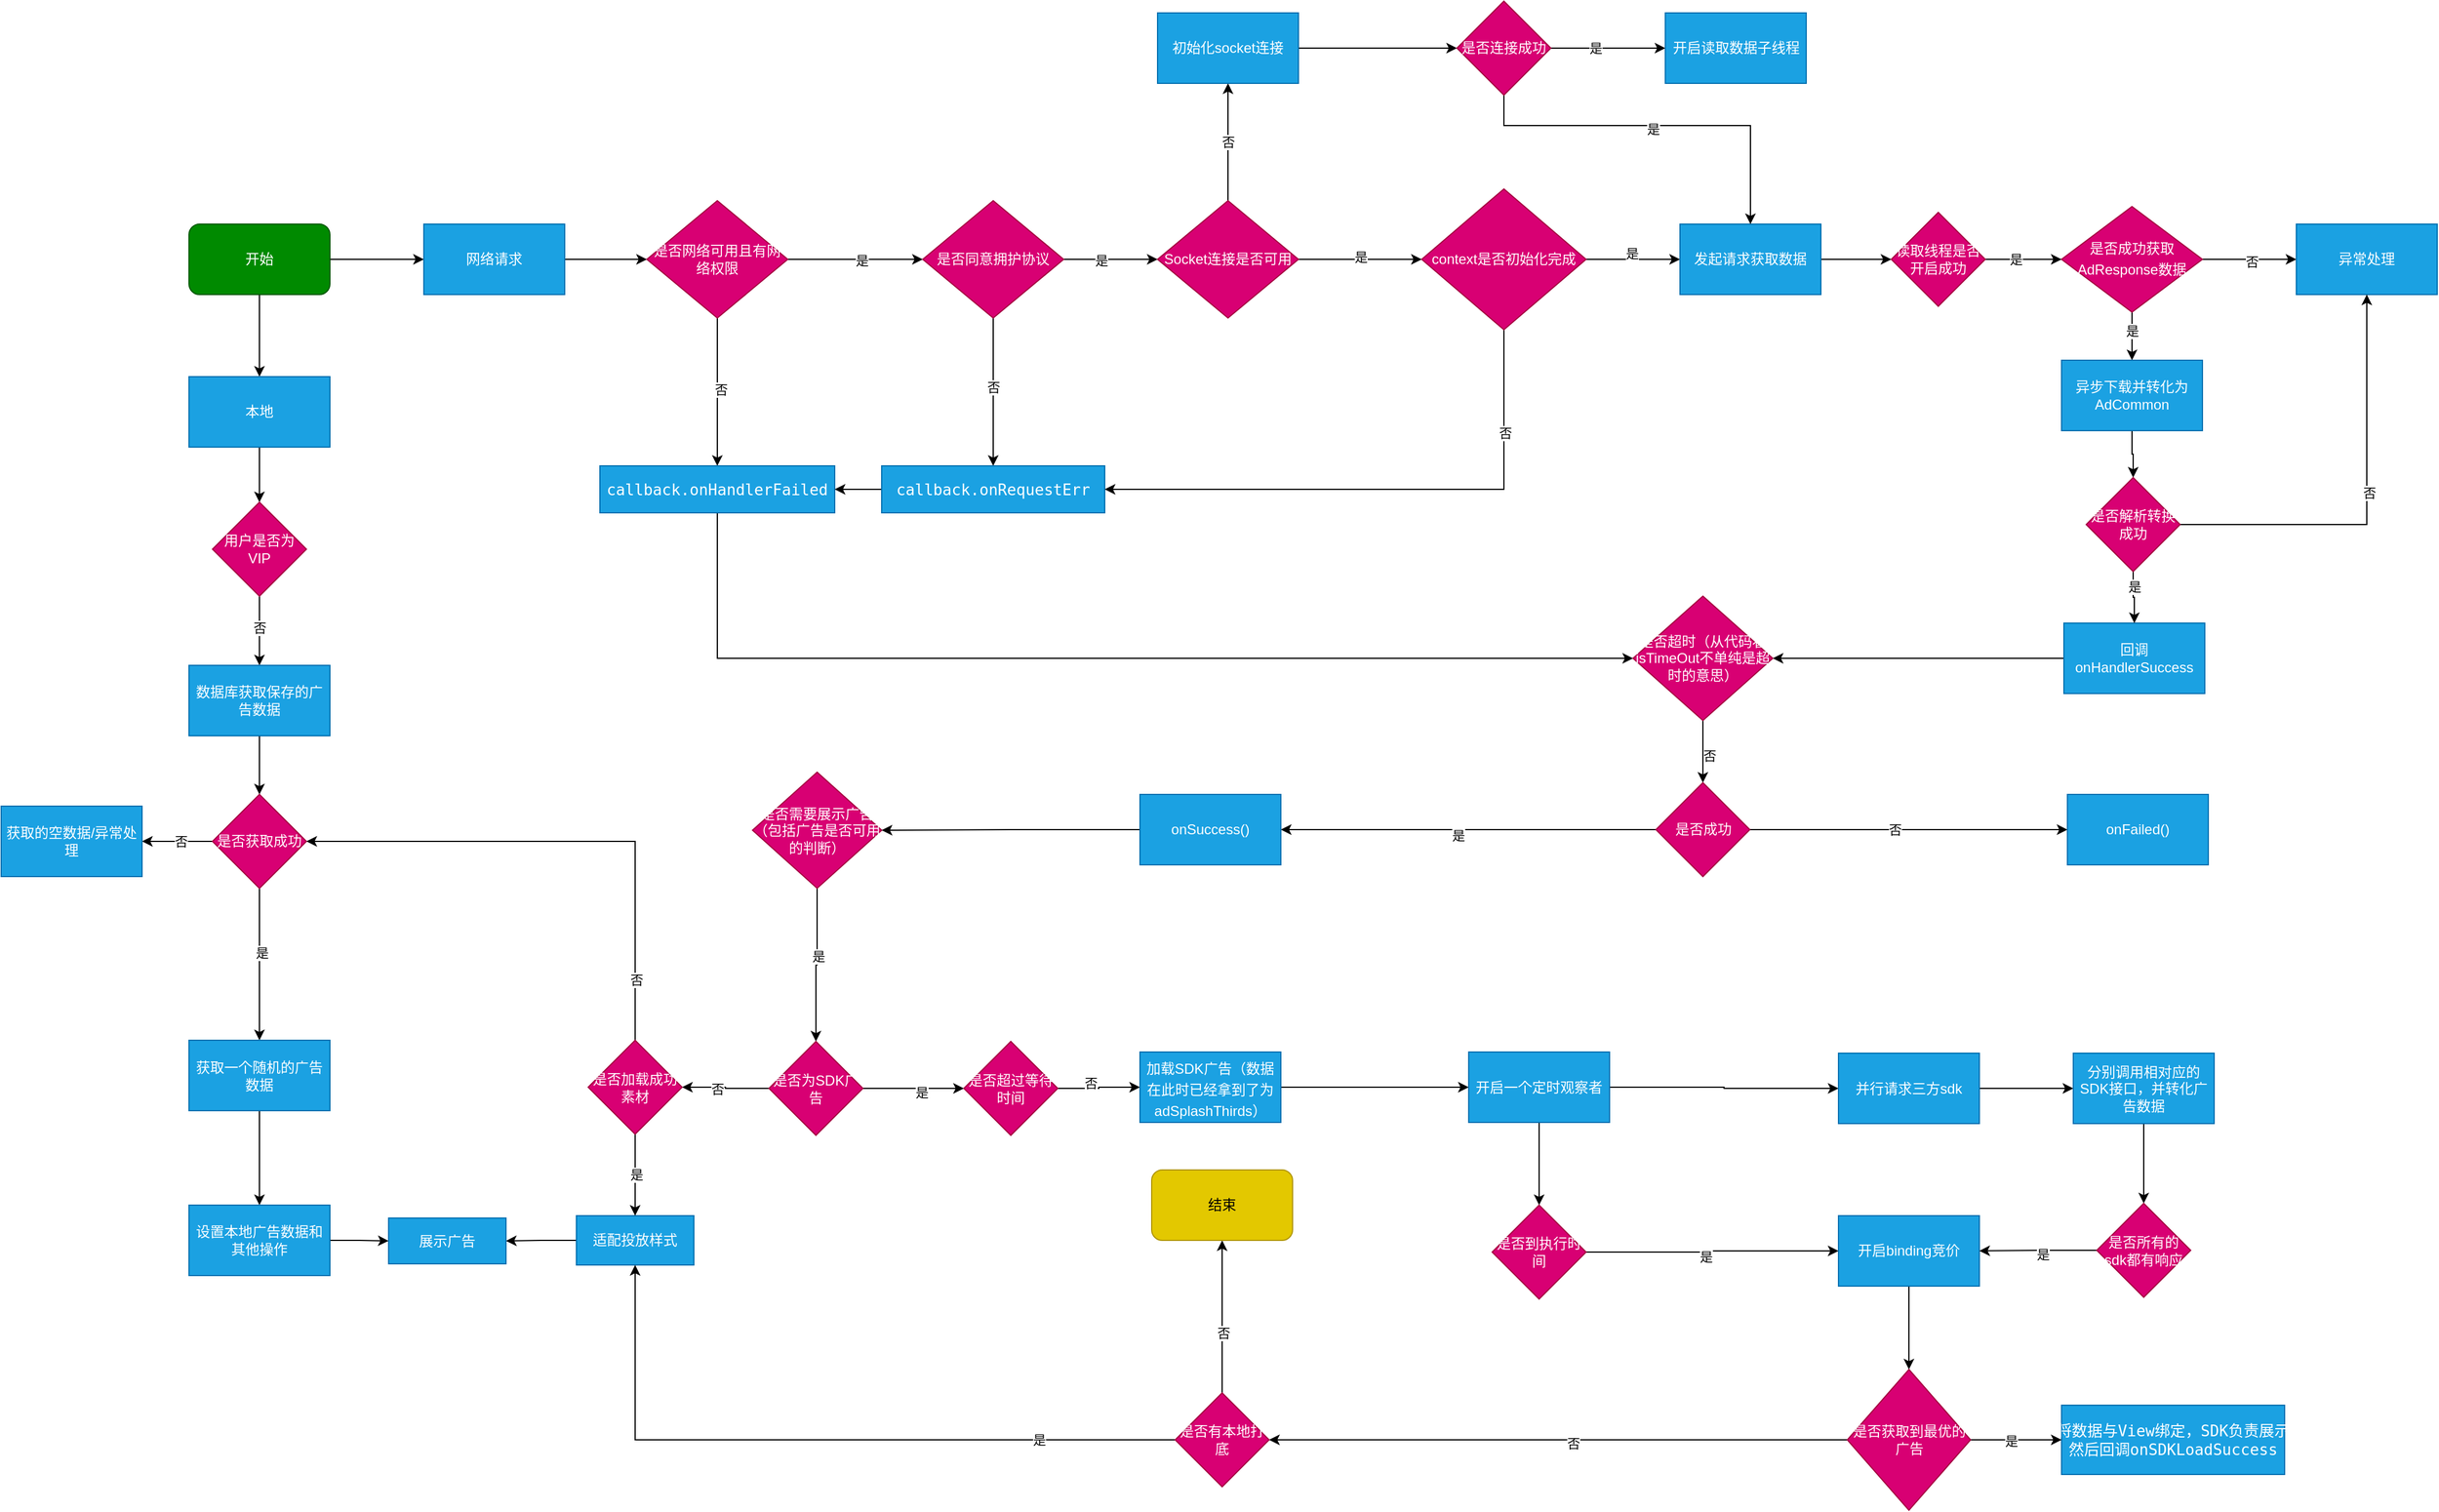 <mxfile version="23.0.2" type="github">
  <diagram name="第 1 页" id="0hTdFCMxyGEZa7dFmw26">
    <mxGraphModel dx="2295" dy="-404" grid="1" gridSize="10" guides="1" tooltips="1" connect="1" arrows="1" fold="1" page="1" pageScale="1" pageWidth="827" pageHeight="1169" math="0" shadow="0">
      <root>
        <mxCell id="0" />
        <mxCell id="1" parent="0" />
        <mxCell id="wr8lSaVaFijDxgZWLwjQ-1" style="edgeStyle=orthogonalEdgeStyle;rounded=0;orthogonalLoop=1;jettySize=auto;html=1;exitX=1;exitY=0.5;exitDx=0;exitDy=0;entryX=0;entryY=0.5;entryDx=0;entryDy=0;" parent="1" source="wr8lSaVaFijDxgZWLwjQ-3" target="wr8lSaVaFijDxgZWLwjQ-5" edge="1">
          <mxGeometry relative="1" as="geometry">
            <mxPoint x="120" y="2214" as="targetPoint" />
          </mxGeometry>
        </mxCell>
        <mxCell id="wr8lSaVaFijDxgZWLwjQ-2" value="" style="edgeStyle=orthogonalEdgeStyle;rounded=0;orthogonalLoop=1;jettySize=auto;html=1;" parent="1" source="wr8lSaVaFijDxgZWLwjQ-3" target="wr8lSaVaFijDxgZWLwjQ-7" edge="1">
          <mxGeometry relative="1" as="geometry" />
        </mxCell>
        <mxCell id="wr8lSaVaFijDxgZWLwjQ-3" value="开始" style="rounded=1;whiteSpace=wrap;html=1;strokeColor=#005700;fillColor=#008a00;fontColor=#ffffff;" parent="1" vertex="1">
          <mxGeometry x="-80" y="2184" width="120" height="60" as="geometry" />
        </mxCell>
        <mxCell id="wr8lSaVaFijDxgZWLwjQ-4" value="" style="edgeStyle=orthogonalEdgeStyle;rounded=0;orthogonalLoop=1;jettySize=auto;html=1;" parent="1" source="wr8lSaVaFijDxgZWLwjQ-5" target="wr8lSaVaFijDxgZWLwjQ-12" edge="1">
          <mxGeometry relative="1" as="geometry" />
        </mxCell>
        <mxCell id="wr8lSaVaFijDxgZWLwjQ-5" value="网络请求" style="rounded=0;whiteSpace=wrap;html=1;strokeColor=#006EAF;fillColor=#1ba1e2;fontColor=#ffffff;" parent="1" vertex="1">
          <mxGeometry x="120" y="2184" width="120" height="60" as="geometry" />
        </mxCell>
        <mxCell id="wr8lSaVaFijDxgZWLwjQ-6" value="" style="edgeStyle=orthogonalEdgeStyle;rounded=0;orthogonalLoop=1;jettySize=auto;html=1;endArrow=classic;endFill=1;" parent="1" source="wr8lSaVaFijDxgZWLwjQ-7" target="wr8lSaVaFijDxgZWLwjQ-60" edge="1">
          <mxGeometry relative="1" as="geometry" />
        </mxCell>
        <mxCell id="wr8lSaVaFijDxgZWLwjQ-7" value="本地" style="rounded=0;whiteSpace=wrap;html=1;strokeColor=#006EAF;fillColor=#1ba1e2;fontColor=#ffffff;" parent="1" vertex="1">
          <mxGeometry x="-80" y="2314" width="120" height="60" as="geometry" />
        </mxCell>
        <mxCell id="wr8lSaVaFijDxgZWLwjQ-8" value="" style="edgeStyle=orthogonalEdgeStyle;rounded=0;orthogonalLoop=1;jettySize=auto;html=1;" parent="1" source="wr8lSaVaFijDxgZWLwjQ-12" target="wr8lSaVaFijDxgZWLwjQ-14" edge="1">
          <mxGeometry relative="1" as="geometry" />
        </mxCell>
        <mxCell id="wr8lSaVaFijDxgZWLwjQ-9" value="否" style="edgeLabel;html=1;align=center;verticalAlign=middle;resizable=0;points=[];" parent="wr8lSaVaFijDxgZWLwjQ-8" vertex="1" connectable="0">
          <mxGeometry x="-0.04" y="3" relative="1" as="geometry">
            <mxPoint as="offset" />
          </mxGeometry>
        </mxCell>
        <mxCell id="wr8lSaVaFijDxgZWLwjQ-10" value="" style="edgeStyle=orthogonalEdgeStyle;rounded=0;orthogonalLoop=1;jettySize=auto;html=1;" parent="1" source="wr8lSaVaFijDxgZWLwjQ-12" target="wr8lSaVaFijDxgZWLwjQ-19" edge="1">
          <mxGeometry relative="1" as="geometry" />
        </mxCell>
        <mxCell id="wr8lSaVaFijDxgZWLwjQ-11" value="是" style="edgeLabel;html=1;align=center;verticalAlign=middle;resizable=0;points=[];" parent="wr8lSaVaFijDxgZWLwjQ-10" vertex="1" connectable="0">
          <mxGeometry x="0.095" y="-1" relative="1" as="geometry">
            <mxPoint as="offset" />
          </mxGeometry>
        </mxCell>
        <mxCell id="wr8lSaVaFijDxgZWLwjQ-12" value="是否网络可用且有网络权限" style="rhombus;whiteSpace=wrap;html=1;rounded=0;fillColor=#d80073;fontColor=#ffffff;strokeColor=#A50040;" parent="1" vertex="1">
          <mxGeometry x="310" y="2164" width="120" height="100" as="geometry" />
        </mxCell>
        <mxCell id="wr8lSaVaFijDxgZWLwjQ-13" style="edgeStyle=orthogonalEdgeStyle;rounded=0;orthogonalLoop=1;jettySize=auto;html=1;exitX=0.5;exitY=1;exitDx=0;exitDy=0;entryX=0;entryY=0.5;entryDx=0;entryDy=0;endArrow=classic;endFill=1;" parent="1" source="wr8lSaVaFijDxgZWLwjQ-14" target="wr8lSaVaFijDxgZWLwjQ-46" edge="1">
          <mxGeometry relative="1" as="geometry" />
        </mxCell>
        <mxCell id="wr8lSaVaFijDxgZWLwjQ-14" value="&lt;pre style=&quot;font-family: &amp;quot;jetbrains mono&amp;quot; , monospace ; font-size: 9.8pt&quot;&gt;&lt;pre style=&quot;font-family: &amp;quot;jetbrains mono&amp;quot; , monospace ; font-size: 9.8pt&quot;&gt;callback.onHandlerFailed&lt;/pre&gt;&lt;/pre&gt;" style="whiteSpace=wrap;html=1;rounded=0;fillColor=#1ba1e2;fontColor=#ffffff;strokeColor=#006EAF;" parent="1" vertex="1">
          <mxGeometry x="270" y="2390" width="200" height="40" as="geometry" />
        </mxCell>
        <mxCell id="wr8lSaVaFijDxgZWLwjQ-15" value="" style="edgeStyle=orthogonalEdgeStyle;rounded=0;orthogonalLoop=1;jettySize=auto;html=1;" parent="1" source="wr8lSaVaFijDxgZWLwjQ-19" target="wr8lSaVaFijDxgZWLwjQ-21" edge="1">
          <mxGeometry relative="1" as="geometry" />
        </mxCell>
        <mxCell id="wr8lSaVaFijDxgZWLwjQ-16" value="否" style="edgeLabel;html=1;align=center;verticalAlign=middle;resizable=0;points=[];" parent="wr8lSaVaFijDxgZWLwjQ-15" vertex="1" connectable="0">
          <mxGeometry x="-0.067" relative="1" as="geometry">
            <mxPoint as="offset" />
          </mxGeometry>
        </mxCell>
        <mxCell id="wr8lSaVaFijDxgZWLwjQ-17" value="" style="edgeStyle=orthogonalEdgeStyle;rounded=0;orthogonalLoop=1;jettySize=auto;html=1;" parent="1" source="wr8lSaVaFijDxgZWLwjQ-19" target="wr8lSaVaFijDxgZWLwjQ-25" edge="1">
          <mxGeometry relative="1" as="geometry" />
        </mxCell>
        <mxCell id="wr8lSaVaFijDxgZWLwjQ-18" value="是" style="edgeLabel;html=1;align=center;verticalAlign=middle;resizable=0;points=[];" parent="wr8lSaVaFijDxgZWLwjQ-17" vertex="1" connectable="0">
          <mxGeometry x="-0.21" y="-1" relative="1" as="geometry">
            <mxPoint as="offset" />
          </mxGeometry>
        </mxCell>
        <mxCell id="wr8lSaVaFijDxgZWLwjQ-19" value="是否同意拥护协议" style="rhombus;whiteSpace=wrap;html=1;rounded=0;fillColor=#d80073;fontColor=#ffffff;strokeColor=#A50040;" parent="1" vertex="1">
          <mxGeometry x="545" y="2164" width="120" height="100" as="geometry" />
        </mxCell>
        <mxCell id="wr8lSaVaFijDxgZWLwjQ-20" value="" style="edgeStyle=orthogonalEdgeStyle;rounded=0;orthogonalLoop=1;jettySize=auto;html=1;endArrow=classic;endFill=1;" parent="1" source="wr8lSaVaFijDxgZWLwjQ-21" target="wr8lSaVaFijDxgZWLwjQ-14" edge="1">
          <mxGeometry relative="1" as="geometry" />
        </mxCell>
        <mxCell id="wr8lSaVaFijDxgZWLwjQ-21" value="&lt;pre style=&quot;font-family: &amp;quot;jetbrains mono&amp;quot; , monospace ; font-size: 9.8pt&quot;&gt;callback.onRequestErr&lt;/pre&gt;" style="whiteSpace=wrap;html=1;rounded=0;fillColor=#1ba1e2;fontColor=#ffffff;strokeColor=#006EAF;" parent="1" vertex="1">
          <mxGeometry x="510" y="2390" width="190" height="40" as="geometry" />
        </mxCell>
        <mxCell id="wr8lSaVaFijDxgZWLwjQ-22" value="" style="edgeStyle=orthogonalEdgeStyle;rounded=0;orthogonalLoop=1;jettySize=auto;html=1;entryX=0;entryY=0.5;entryDx=0;entryDy=0;" parent="1" source="wr8lSaVaFijDxgZWLwjQ-25" target="wr8lSaVaFijDxgZWLwjQ-32" edge="1">
          <mxGeometry relative="1" as="geometry">
            <mxPoint x="960" y="2214" as="targetPoint" />
          </mxGeometry>
        </mxCell>
        <mxCell id="wr8lSaVaFijDxgZWLwjQ-23" value="是" style="edgeLabel;html=1;align=center;verticalAlign=middle;resizable=0;points=[];" parent="wr8lSaVaFijDxgZWLwjQ-22" vertex="1" connectable="0">
          <mxGeometry y="2" relative="1" as="geometry">
            <mxPoint as="offset" />
          </mxGeometry>
        </mxCell>
        <mxCell id="wr8lSaVaFijDxgZWLwjQ-24" value="否" style="edgeStyle=orthogonalEdgeStyle;rounded=0;orthogonalLoop=1;jettySize=auto;html=1;" parent="1" source="wr8lSaVaFijDxgZWLwjQ-25" target="wr8lSaVaFijDxgZWLwjQ-27" edge="1">
          <mxGeometry relative="1" as="geometry" />
        </mxCell>
        <mxCell id="wr8lSaVaFijDxgZWLwjQ-25" value="Socket连接是否可用" style="rhombus;whiteSpace=wrap;html=1;rounded=0;fillColor=#d80073;fontColor=#ffffff;strokeColor=#A50040;" parent="1" vertex="1">
          <mxGeometry x="745" y="2164" width="120" height="100" as="geometry" />
        </mxCell>
        <mxCell id="wr8lSaVaFijDxgZWLwjQ-26" value="" style="edgeStyle=orthogonalEdgeStyle;rounded=0;orthogonalLoop=1;jettySize=auto;html=1;endArrow=classic;endFill=1;" parent="1" source="wr8lSaVaFijDxgZWLwjQ-27" target="wr8lSaVaFijDxgZWLwjQ-53" edge="1">
          <mxGeometry relative="1" as="geometry" />
        </mxCell>
        <mxCell id="wr8lSaVaFijDxgZWLwjQ-27" value="初始化socket连接" style="whiteSpace=wrap;html=1;rounded=0;fillColor=#1ba1e2;fontColor=#ffffff;strokeColor=#006EAF;" parent="1" vertex="1">
          <mxGeometry x="745" y="2004" width="120" height="60" as="geometry" />
        </mxCell>
        <mxCell id="wr8lSaVaFijDxgZWLwjQ-28" value="" style="edgeStyle=orthogonalEdgeStyle;rounded=0;orthogonalLoop=1;jettySize=auto;html=1;endArrow=classic;endFill=1;" parent="1" source="wr8lSaVaFijDxgZWLwjQ-32" edge="1">
          <mxGeometry relative="1" as="geometry">
            <mxPoint x="1190" y="2214" as="targetPoint" />
          </mxGeometry>
        </mxCell>
        <mxCell id="wr8lSaVaFijDxgZWLwjQ-29" value="是" style="edgeLabel;html=1;align=center;verticalAlign=middle;resizable=0;points=[];" parent="wr8lSaVaFijDxgZWLwjQ-28" vertex="1" connectable="0">
          <mxGeometry x="-0.041" y="5" relative="1" as="geometry">
            <mxPoint as="offset" />
          </mxGeometry>
        </mxCell>
        <mxCell id="wr8lSaVaFijDxgZWLwjQ-30" style="edgeStyle=orthogonalEdgeStyle;rounded=0;orthogonalLoop=1;jettySize=auto;html=1;exitX=0.5;exitY=1;exitDx=0;exitDy=0;entryX=1;entryY=0.5;entryDx=0;entryDy=0;endArrow=classic;endFill=1;" parent="1" source="wr8lSaVaFijDxgZWLwjQ-32" target="wr8lSaVaFijDxgZWLwjQ-21" edge="1">
          <mxGeometry relative="1" as="geometry" />
        </mxCell>
        <mxCell id="wr8lSaVaFijDxgZWLwjQ-31" value="否" style="edgeLabel;html=1;align=center;verticalAlign=middle;resizable=0;points=[];" parent="wr8lSaVaFijDxgZWLwjQ-30" vertex="1" connectable="0">
          <mxGeometry x="-0.63" y="1" relative="1" as="geometry">
            <mxPoint as="offset" />
          </mxGeometry>
        </mxCell>
        <mxCell id="wr8lSaVaFijDxgZWLwjQ-32" value="context是否初始化完成" style="rhombus;whiteSpace=wrap;html=1;strokeColor=#A50040;fillColor=#d80073;fontColor=#ffffff;" parent="1" vertex="1">
          <mxGeometry x="970" y="2154" width="140" height="120" as="geometry" />
        </mxCell>
        <mxCell id="wr8lSaVaFijDxgZWLwjQ-33" value="" style="edgeStyle=orthogonalEdgeStyle;rounded=0;orthogonalLoop=1;jettySize=auto;html=1;endArrow=classic;endFill=1;" parent="1" source="wr8lSaVaFijDxgZWLwjQ-34" target="wr8lSaVaFijDxgZWLwjQ-57" edge="1">
          <mxGeometry relative="1" as="geometry" />
        </mxCell>
        <mxCell id="wr8lSaVaFijDxgZWLwjQ-34" value="发起请求获取数据" style="rounded=0;whiteSpace=wrap;html=1;strokeColor=#006EAF;fillColor=#1ba1e2;fontColor=#ffffff;" parent="1" vertex="1">
          <mxGeometry x="1190" y="2184" width="120" height="60" as="geometry" />
        </mxCell>
        <mxCell id="wr8lSaVaFijDxgZWLwjQ-35" value="" style="edgeStyle=orthogonalEdgeStyle;rounded=0;orthogonalLoop=1;jettySize=auto;html=1;endArrow=classic;endFill=1;" parent="1" source="wr8lSaVaFijDxgZWLwjQ-39" target="wr8lSaVaFijDxgZWLwjQ-41" edge="1">
          <mxGeometry relative="1" as="geometry" />
        </mxCell>
        <mxCell id="wr8lSaVaFijDxgZWLwjQ-36" value="是" style="edgeLabel;html=1;align=center;verticalAlign=middle;resizable=0;points=[];" parent="wr8lSaVaFijDxgZWLwjQ-35" vertex="1" connectable="0">
          <mxGeometry x="-0.255" relative="1" as="geometry">
            <mxPoint as="offset" />
          </mxGeometry>
        </mxCell>
        <mxCell id="wr8lSaVaFijDxgZWLwjQ-37" value="" style="edgeStyle=orthogonalEdgeStyle;rounded=0;orthogonalLoop=1;jettySize=auto;html=1;endArrow=classic;endFill=1;" parent="1" source="wr8lSaVaFijDxgZWLwjQ-39" target="wr8lSaVaFijDxgZWLwjQ-48" edge="1">
          <mxGeometry relative="1" as="geometry" />
        </mxCell>
        <mxCell id="wr8lSaVaFijDxgZWLwjQ-38" value="否" style="edgeLabel;html=1;align=center;verticalAlign=middle;resizable=0;points=[];" parent="wr8lSaVaFijDxgZWLwjQ-37" vertex="1" connectable="0">
          <mxGeometry x="0.075" y="-2" relative="1" as="geometry">
            <mxPoint x="-1" as="offset" />
          </mxGeometry>
        </mxCell>
        <mxCell id="wr8lSaVaFijDxgZWLwjQ-39" value="是否成功获取AdResponse&lt;span style=&quot;font-variant-numeric: normal; font-variant-east-asian: normal; font-variant-alternates: normal; font-kerning: auto; font-optical-sizing: auto; font-feature-settings: normal; font-variation-settings: normal; font-variant-position: normal; font-stretch: normal; line-height: normal; font-family: &amp;quot;PingFang SC&amp;quot;;&quot; class=&quot;s1&quot;&gt;数据&lt;/span&gt;" style="rhombus;whiteSpace=wrap;html=1;strokeColor=#A50040;fillColor=#d80073;fontColor=#ffffff;" parent="1" vertex="1">
          <mxGeometry x="1515" y="2169" width="120" height="90" as="geometry" />
        </mxCell>
        <mxCell id="wr8lSaVaFijDxgZWLwjQ-40" value="" style="edgeStyle=orthogonalEdgeStyle;rounded=0;orthogonalLoop=1;jettySize=auto;html=1;endArrow=classic;endFill=1;" parent="1" source="wr8lSaVaFijDxgZWLwjQ-41" target="wr8lSaVaFijDxgZWLwjQ-75" edge="1">
          <mxGeometry relative="1" as="geometry" />
        </mxCell>
        <mxCell id="wr8lSaVaFijDxgZWLwjQ-41" value="异步下载并转化为&lt;br&gt;AdCommon" style="whiteSpace=wrap;html=1;fillColor=#1ba1e2;fontColor=#ffffff;strokeColor=#006EAF;" parent="1" vertex="1">
          <mxGeometry x="1515" y="2300" width="120" height="60" as="geometry" />
        </mxCell>
        <mxCell id="wr8lSaVaFijDxgZWLwjQ-42" value="" style="edgeStyle=orthogonalEdgeStyle;rounded=0;orthogonalLoop=1;jettySize=auto;html=1;endArrow=classic;endFill=1;" parent="1" source="wr8lSaVaFijDxgZWLwjQ-43" target="wr8lSaVaFijDxgZWLwjQ-46" edge="1">
          <mxGeometry relative="1" as="geometry" />
        </mxCell>
        <mxCell id="wr8lSaVaFijDxgZWLwjQ-43" value="回调onHandlerSuccess" style="whiteSpace=wrap;html=1;fillColor=#1ba1e2;fontColor=#ffffff;strokeColor=#006EAF;" parent="1" vertex="1">
          <mxGeometry x="1517" y="2524" width="120" height="60" as="geometry" />
        </mxCell>
        <mxCell id="wr8lSaVaFijDxgZWLwjQ-44" style="edgeStyle=orthogonalEdgeStyle;rounded=0;orthogonalLoop=1;jettySize=auto;html=1;" parent="1" source="wr8lSaVaFijDxgZWLwjQ-46" target="wr8lSaVaFijDxgZWLwjQ-80" edge="1">
          <mxGeometry relative="1" as="geometry" />
        </mxCell>
        <mxCell id="wr8lSaVaFijDxgZWLwjQ-45" value="否" style="edgeLabel;html=1;align=center;verticalAlign=middle;resizable=0;points=[];" parent="wr8lSaVaFijDxgZWLwjQ-44" vertex="1" connectable="0">
          <mxGeometry x="0.155" y="5" relative="1" as="geometry">
            <mxPoint y="-1" as="offset" />
          </mxGeometry>
        </mxCell>
        <mxCell id="wr8lSaVaFijDxgZWLwjQ-46" value="是否超时（从代码看isTimeOut不单纯是超时的意思）" style="rhombus;whiteSpace=wrap;html=1;fillColor=#d80073;fontColor=#ffffff;strokeColor=#A50040;" parent="1" vertex="1">
          <mxGeometry x="1150" y="2501" width="119" height="106" as="geometry" />
        </mxCell>
        <mxCell id="wr8lSaVaFijDxgZWLwjQ-47" style="edgeStyle=orthogonalEdgeStyle;rounded=0;orthogonalLoop=1;jettySize=auto;html=1;exitX=0.5;exitY=1;exitDx=0;exitDy=0;endArrow=classic;endFill=1;" parent="1" source="wr8lSaVaFijDxgZWLwjQ-14" target="wr8lSaVaFijDxgZWLwjQ-14" edge="1">
          <mxGeometry relative="1" as="geometry" />
        </mxCell>
        <mxCell id="wr8lSaVaFijDxgZWLwjQ-48" value="异常处理" style="whiteSpace=wrap;html=1;fillColor=#1ba1e2;fontColor=#ffffff;strokeColor=#006EAF;" parent="1" vertex="1">
          <mxGeometry x="1715" y="2184" width="120" height="60" as="geometry" />
        </mxCell>
        <mxCell id="wr8lSaVaFijDxgZWLwjQ-49" value="" style="edgeStyle=orthogonalEdgeStyle;rounded=0;orthogonalLoop=1;jettySize=auto;html=1;endArrow=classic;endFill=1;exitX=1;exitY=0.5;exitDx=0;exitDy=0;" parent="1" source="wr8lSaVaFijDxgZWLwjQ-53" target="wr8lSaVaFijDxgZWLwjQ-54" edge="1">
          <mxGeometry relative="1" as="geometry" />
        </mxCell>
        <mxCell id="wr8lSaVaFijDxgZWLwjQ-50" value="是" style="edgeLabel;html=1;align=center;verticalAlign=middle;resizable=0;points=[];" parent="wr8lSaVaFijDxgZWLwjQ-49" vertex="1" connectable="0">
          <mxGeometry x="-0.233" relative="1" as="geometry">
            <mxPoint as="offset" />
          </mxGeometry>
        </mxCell>
        <mxCell id="wr8lSaVaFijDxgZWLwjQ-51" style="edgeStyle=orthogonalEdgeStyle;rounded=0;orthogonalLoop=1;jettySize=auto;html=1;endArrow=classic;endFill=1;" parent="1" source="wr8lSaVaFijDxgZWLwjQ-53" target="wr8lSaVaFijDxgZWLwjQ-34" edge="1">
          <mxGeometry relative="1" as="geometry">
            <Array as="points">
              <mxPoint x="1040" y="2100" />
              <mxPoint x="1250" y="2100" />
            </Array>
          </mxGeometry>
        </mxCell>
        <mxCell id="wr8lSaVaFijDxgZWLwjQ-52" value="是" style="edgeLabel;html=1;align=center;verticalAlign=middle;resizable=0;points=[];" parent="wr8lSaVaFijDxgZWLwjQ-51" vertex="1" connectable="0">
          <mxGeometry x="-0.044" y="-3" relative="1" as="geometry">
            <mxPoint as="offset" />
          </mxGeometry>
        </mxCell>
        <mxCell id="wr8lSaVaFijDxgZWLwjQ-53" value="是否连接成功" style="rhombus;whiteSpace=wrap;html=1;rounded=0;fillColor=#d80073;fontColor=#ffffff;strokeColor=#A50040;" parent="1" vertex="1">
          <mxGeometry x="1000" y="1994" width="80" height="80" as="geometry" />
        </mxCell>
        <mxCell id="wr8lSaVaFijDxgZWLwjQ-54" value="开启读取数据子线程" style="whiteSpace=wrap;html=1;rounded=0;fillColor=#1ba1e2;fontColor=#ffffff;strokeColor=#006EAF;" parent="1" vertex="1">
          <mxGeometry x="1177.5" y="2004" width="120" height="60" as="geometry" />
        </mxCell>
        <mxCell id="wr8lSaVaFijDxgZWLwjQ-55" value="" style="edgeStyle=orthogonalEdgeStyle;rounded=0;orthogonalLoop=1;jettySize=auto;html=1;endArrow=classic;endFill=1;" parent="1" source="wr8lSaVaFijDxgZWLwjQ-57" target="wr8lSaVaFijDxgZWLwjQ-39" edge="1">
          <mxGeometry relative="1" as="geometry" />
        </mxCell>
        <mxCell id="wr8lSaVaFijDxgZWLwjQ-56" value="是" style="edgeLabel;html=1;align=center;verticalAlign=middle;resizable=0;points=[];" parent="wr8lSaVaFijDxgZWLwjQ-55" vertex="1" connectable="0">
          <mxGeometry x="-0.2" relative="1" as="geometry">
            <mxPoint as="offset" />
          </mxGeometry>
        </mxCell>
        <mxCell id="wr8lSaVaFijDxgZWLwjQ-57" value="读取线程是否开启成功" style="rhombus;whiteSpace=wrap;html=1;rounded=0;fillColor=#d80073;fontColor=#ffffff;strokeColor=#A50040;" parent="1" vertex="1">
          <mxGeometry x="1370" y="2174" width="80" height="80" as="geometry" />
        </mxCell>
        <mxCell id="wr8lSaVaFijDxgZWLwjQ-58" value="" style="edgeStyle=orthogonalEdgeStyle;rounded=0;orthogonalLoop=1;jettySize=auto;html=1;endArrow=classic;endFill=1;" parent="1" source="wr8lSaVaFijDxgZWLwjQ-60" target="wr8lSaVaFijDxgZWLwjQ-62" edge="1">
          <mxGeometry relative="1" as="geometry" />
        </mxCell>
        <mxCell id="wr8lSaVaFijDxgZWLwjQ-59" value="否" style="edgeLabel;html=1;align=center;verticalAlign=middle;resizable=0;points=[];" parent="wr8lSaVaFijDxgZWLwjQ-58" vertex="1" connectable="0">
          <mxGeometry x="-0.133" relative="1" as="geometry">
            <mxPoint y="1" as="offset" />
          </mxGeometry>
        </mxCell>
        <mxCell id="wr8lSaVaFijDxgZWLwjQ-60" value="用户是否为VIP" style="rhombus;whiteSpace=wrap;html=1;rounded=0;fillColor=#d80073;fontColor=#ffffff;strokeColor=#A50040;" parent="1" vertex="1">
          <mxGeometry x="-60" y="2421" width="80" height="80" as="geometry" />
        </mxCell>
        <mxCell id="wr8lSaVaFijDxgZWLwjQ-61" value="" style="edgeStyle=orthogonalEdgeStyle;rounded=0;orthogonalLoop=1;jettySize=auto;html=1;endArrow=classic;endFill=1;" parent="1" source="wr8lSaVaFijDxgZWLwjQ-62" target="wr8lSaVaFijDxgZWLwjQ-67" edge="1">
          <mxGeometry relative="1" as="geometry" />
        </mxCell>
        <mxCell id="wr8lSaVaFijDxgZWLwjQ-62" value="数据库获取保存的广告数据" style="whiteSpace=wrap;html=1;rounded=0;fillColor=#1ba1e2;fontColor=#ffffff;strokeColor=#006EAF;" parent="1" vertex="1">
          <mxGeometry x="-80" y="2560" width="120" height="60" as="geometry" />
        </mxCell>
        <mxCell id="wr8lSaVaFijDxgZWLwjQ-63" value="" style="edgeStyle=orthogonalEdgeStyle;rounded=0;orthogonalLoop=1;jettySize=auto;html=1;endArrow=classic;endFill=1;" parent="1" source="wr8lSaVaFijDxgZWLwjQ-67" target="wr8lSaVaFijDxgZWLwjQ-69" edge="1">
          <mxGeometry relative="1" as="geometry" />
        </mxCell>
        <mxCell id="wr8lSaVaFijDxgZWLwjQ-64" value="是" style="edgeLabel;html=1;align=center;verticalAlign=middle;resizable=0;points=[];" parent="wr8lSaVaFijDxgZWLwjQ-63" vertex="1" connectable="0">
          <mxGeometry x="-0.156" y="2" relative="1" as="geometry">
            <mxPoint as="offset" />
          </mxGeometry>
        </mxCell>
        <mxCell id="wr8lSaVaFijDxgZWLwjQ-65" value="" style="edgeStyle=orthogonalEdgeStyle;rounded=0;orthogonalLoop=1;jettySize=auto;html=1;endArrow=classic;endFill=1;" parent="1" source="wr8lSaVaFijDxgZWLwjQ-67" target="wr8lSaVaFijDxgZWLwjQ-70" edge="1">
          <mxGeometry relative="1" as="geometry" />
        </mxCell>
        <mxCell id="wr8lSaVaFijDxgZWLwjQ-66" value="否" style="edgeLabel;html=1;align=center;verticalAlign=middle;resizable=0;points=[];" parent="wr8lSaVaFijDxgZWLwjQ-65" vertex="1" connectable="0">
          <mxGeometry x="-0.102" relative="1" as="geometry">
            <mxPoint as="offset" />
          </mxGeometry>
        </mxCell>
        <mxCell id="wr8lSaVaFijDxgZWLwjQ-67" value="是否获取成功" style="rhombus;whiteSpace=wrap;html=1;rounded=0;fillColor=#d80073;fontColor=#ffffff;strokeColor=#A50040;" parent="1" vertex="1">
          <mxGeometry x="-60" y="2670" width="80" height="80" as="geometry" />
        </mxCell>
        <mxCell id="wr8lSaVaFijDxgZWLwjQ-68" value="" style="edgeStyle=orthogonalEdgeStyle;rounded=0;orthogonalLoop=1;jettySize=auto;html=1;endArrow=classic;endFill=1;" parent="1" source="wr8lSaVaFijDxgZWLwjQ-69" target="wr8lSaVaFijDxgZWLwjQ-93" edge="1">
          <mxGeometry relative="1" as="geometry" />
        </mxCell>
        <mxCell id="wr8lSaVaFijDxgZWLwjQ-69" value="获取一个随机的广告数据" style="whiteSpace=wrap;html=1;rounded=0;fillColor=#1ba1e2;fontColor=#ffffff;strokeColor=#006EAF;" parent="1" vertex="1">
          <mxGeometry x="-80" y="2879.5" width="120" height="60" as="geometry" />
        </mxCell>
        <mxCell id="wr8lSaVaFijDxgZWLwjQ-70" value="获取的空数据/异常处理" style="whiteSpace=wrap;html=1;rounded=0;fillColor=#1ba1e2;fontColor=#ffffff;strokeColor=#006EAF;" parent="1" vertex="1">
          <mxGeometry x="-240" y="2680" width="120" height="60" as="geometry" />
        </mxCell>
        <mxCell id="wr8lSaVaFijDxgZWLwjQ-71" value="" style="edgeStyle=orthogonalEdgeStyle;rounded=0;orthogonalLoop=1;jettySize=auto;html=1;endArrow=classic;endFill=1;" parent="1" source="wr8lSaVaFijDxgZWLwjQ-75" target="wr8lSaVaFijDxgZWLwjQ-43" edge="1">
          <mxGeometry relative="1" as="geometry" />
        </mxCell>
        <mxCell id="wr8lSaVaFijDxgZWLwjQ-72" value="是" style="edgeLabel;html=1;align=center;verticalAlign=middle;resizable=0;points=[];" parent="wr8lSaVaFijDxgZWLwjQ-71" vertex="1" connectable="0">
          <mxGeometry x="-0.418" y="1" relative="1" as="geometry">
            <mxPoint as="offset" />
          </mxGeometry>
        </mxCell>
        <mxCell id="wr8lSaVaFijDxgZWLwjQ-73" style="edgeStyle=orthogonalEdgeStyle;rounded=0;orthogonalLoop=1;jettySize=auto;html=1;exitX=1;exitY=0.5;exitDx=0;exitDy=0;entryX=0.5;entryY=1;entryDx=0;entryDy=0;endArrow=classic;endFill=1;" parent="1" source="wr8lSaVaFijDxgZWLwjQ-75" target="wr8lSaVaFijDxgZWLwjQ-48" edge="1">
          <mxGeometry relative="1" as="geometry" />
        </mxCell>
        <mxCell id="wr8lSaVaFijDxgZWLwjQ-74" value="否" style="edgeLabel;html=1;align=center;verticalAlign=middle;resizable=0;points=[];" parent="wr8lSaVaFijDxgZWLwjQ-73" vertex="1" connectable="0">
          <mxGeometry x="0.048" y="-2" relative="1" as="geometry">
            <mxPoint as="offset" />
          </mxGeometry>
        </mxCell>
        <mxCell id="wr8lSaVaFijDxgZWLwjQ-75" value="是否解析转换成功" style="rhombus;whiteSpace=wrap;html=1;strokeColor=#A50040;fillColor=#d80073;fontColor=#ffffff;" parent="1" vertex="1">
          <mxGeometry x="1536" y="2400" width="80" height="80" as="geometry" />
        </mxCell>
        <mxCell id="wr8lSaVaFijDxgZWLwjQ-76" value="" style="edgeStyle=orthogonalEdgeStyle;rounded=0;orthogonalLoop=1;jettySize=auto;html=1;endArrow=classic;endFill=1;" parent="1" source="wr8lSaVaFijDxgZWLwjQ-80" target="wr8lSaVaFijDxgZWLwjQ-91" edge="1">
          <mxGeometry relative="1" as="geometry" />
        </mxCell>
        <mxCell id="wr8lSaVaFijDxgZWLwjQ-77" value="否" style="edgeLabel;html=1;align=center;verticalAlign=middle;resizable=0;points=[];" parent="wr8lSaVaFijDxgZWLwjQ-76" vertex="1" connectable="0">
          <mxGeometry x="-0.089" y="1" relative="1" as="geometry">
            <mxPoint y="1" as="offset" />
          </mxGeometry>
        </mxCell>
        <mxCell id="wr8lSaVaFijDxgZWLwjQ-78" style="edgeStyle=orthogonalEdgeStyle;rounded=0;orthogonalLoop=1;jettySize=auto;html=1;entryX=1;entryY=0.5;entryDx=0;entryDy=0;" parent="1" source="wr8lSaVaFijDxgZWLwjQ-80" target="wr8lSaVaFijDxgZWLwjQ-90" edge="1">
          <mxGeometry relative="1" as="geometry" />
        </mxCell>
        <mxCell id="wr8lSaVaFijDxgZWLwjQ-79" value="是" style="edgeLabel;html=1;align=center;verticalAlign=middle;resizable=0;points=[];" parent="wr8lSaVaFijDxgZWLwjQ-78" vertex="1" connectable="0">
          <mxGeometry x="0.056" y="5" relative="1" as="geometry">
            <mxPoint as="offset" />
          </mxGeometry>
        </mxCell>
        <mxCell id="wr8lSaVaFijDxgZWLwjQ-80" value="是否成功" style="rhombus;whiteSpace=wrap;html=1;fillColor=#d80073;fontColor=#ffffff;strokeColor=#A50040;" parent="1" vertex="1">
          <mxGeometry x="1169.5" y="2660" width="80" height="80" as="geometry" />
        </mxCell>
        <mxCell id="wr8lSaVaFijDxgZWLwjQ-81" value="" style="edgeStyle=orthogonalEdgeStyle;rounded=0;orthogonalLoop=1;jettySize=auto;html=1;" parent="1" source="wr8lSaVaFijDxgZWLwjQ-83" target="wr8lSaVaFijDxgZWLwjQ-88" edge="1">
          <mxGeometry relative="1" as="geometry" />
        </mxCell>
        <mxCell id="wr8lSaVaFijDxgZWLwjQ-82" value="是" style="edgeLabel;html=1;align=center;verticalAlign=middle;resizable=0;points=[];" parent="wr8lSaVaFijDxgZWLwjQ-81" vertex="1" connectable="0">
          <mxGeometry x="-0.122" y="1" relative="1" as="geometry">
            <mxPoint as="offset" />
          </mxGeometry>
        </mxCell>
        <mxCell id="wr8lSaVaFijDxgZWLwjQ-83" value="是否需要展示广告（包括广告是否可用的判断）" style="rhombus;whiteSpace=wrap;html=1;rounded=0;strokeColor=#A50040;fillColor=#d80073;fontColor=#ffffff;" parent="1" vertex="1">
          <mxGeometry x="400" y="2651" width="110" height="99" as="geometry" />
        </mxCell>
        <mxCell id="wr8lSaVaFijDxgZWLwjQ-84" value="" style="edgeStyle=orthogonalEdgeStyle;rounded=0;orthogonalLoop=1;jettySize=auto;html=1;" parent="1" source="wr8lSaVaFijDxgZWLwjQ-88" target="wr8lSaVaFijDxgZWLwjQ-96" edge="1">
          <mxGeometry relative="1" as="geometry" />
        </mxCell>
        <mxCell id="wr8lSaVaFijDxgZWLwjQ-85" value="是" style="edgeLabel;html=1;align=center;verticalAlign=middle;resizable=0;points=[];" parent="wr8lSaVaFijDxgZWLwjQ-84" vertex="1" connectable="0">
          <mxGeometry x="0.14" y="-3" relative="1" as="geometry">
            <mxPoint x="1" as="offset" />
          </mxGeometry>
        </mxCell>
        <mxCell id="wr8lSaVaFijDxgZWLwjQ-86" value="" style="edgeStyle=orthogonalEdgeStyle;rounded=0;orthogonalLoop=1;jettySize=auto;html=1;" parent="1" source="wr8lSaVaFijDxgZWLwjQ-88" target="wr8lSaVaFijDxgZWLwjQ-123" edge="1">
          <mxGeometry relative="1" as="geometry" />
        </mxCell>
        <mxCell id="wr8lSaVaFijDxgZWLwjQ-87" value="否" style="edgeLabel;html=1;align=center;verticalAlign=middle;resizable=0;points=[];" parent="wr8lSaVaFijDxgZWLwjQ-86" vertex="1" connectable="0">
          <mxGeometry x="0.167" y="2" relative="1" as="geometry">
            <mxPoint x="-1" y="-1" as="offset" />
          </mxGeometry>
        </mxCell>
        <mxCell id="wr8lSaVaFijDxgZWLwjQ-88" value="是否为SDK广告" style="rhombus;whiteSpace=wrap;html=1;rounded=0;fillColor=#d80073;fontColor=#ffffff;strokeColor=#A50040;" parent="1" vertex="1">
          <mxGeometry x="414" y="2880.5" width="80" height="80" as="geometry" />
        </mxCell>
        <mxCell id="wr8lSaVaFijDxgZWLwjQ-89" value="" style="edgeStyle=orthogonalEdgeStyle;rounded=0;orthogonalLoop=1;jettySize=auto;html=1;endArrow=classic;endFill=1;" parent="1" source="wr8lSaVaFijDxgZWLwjQ-90" target="wr8lSaVaFijDxgZWLwjQ-83" edge="1">
          <mxGeometry relative="1" as="geometry" />
        </mxCell>
        <mxCell id="wr8lSaVaFijDxgZWLwjQ-90" value="&lt;span&gt;onSuccess()&lt;/span&gt;" style="whiteSpace=wrap;html=1;fillColor=#1ba1e2;fontColor=#ffffff;strokeColor=#006EAF;" parent="1" vertex="1">
          <mxGeometry x="730" y="2670" width="120" height="60" as="geometry" />
        </mxCell>
        <mxCell id="wr8lSaVaFijDxgZWLwjQ-91" value="&lt;span&gt;onFailed()&lt;/span&gt;" style="whiteSpace=wrap;html=1;fillColor=#1ba1e2;fontColor=#ffffff;strokeColor=#006EAF;" parent="1" vertex="1">
          <mxGeometry x="1520" y="2670" width="120" height="60" as="geometry" />
        </mxCell>
        <mxCell id="wr8lSaVaFijDxgZWLwjQ-92" value="" style="edgeStyle=orthogonalEdgeStyle;rounded=0;orthogonalLoop=1;jettySize=auto;html=1;" parent="1" source="wr8lSaVaFijDxgZWLwjQ-93" target="wr8lSaVaFijDxgZWLwjQ-124" edge="1">
          <mxGeometry relative="1" as="geometry" />
        </mxCell>
        <mxCell id="wr8lSaVaFijDxgZWLwjQ-93" value="设置本地广告数据和其他操作" style="whiteSpace=wrap;html=1;rounded=0;fillColor=#1ba1e2;fontColor=#ffffff;strokeColor=#006EAF;" parent="1" vertex="1">
          <mxGeometry x="-80" y="3020" width="120" height="60" as="geometry" />
        </mxCell>
        <mxCell id="wr8lSaVaFijDxgZWLwjQ-94" value="" style="edgeStyle=orthogonalEdgeStyle;rounded=0;orthogonalLoop=1;jettySize=auto;html=1;endArrow=classic;endFill=1;" parent="1" source="wr8lSaVaFijDxgZWLwjQ-96" target="wr8lSaVaFijDxgZWLwjQ-98" edge="1">
          <mxGeometry relative="1" as="geometry" />
        </mxCell>
        <mxCell id="wr8lSaVaFijDxgZWLwjQ-95" value="否" style="edgeLabel;html=1;align=center;verticalAlign=middle;resizable=0;points=[];" parent="wr8lSaVaFijDxgZWLwjQ-94" vertex="1" connectable="0">
          <mxGeometry x="-0.229" y="5" relative="1" as="geometry">
            <mxPoint as="offset" />
          </mxGeometry>
        </mxCell>
        <mxCell id="wr8lSaVaFijDxgZWLwjQ-96" value="是否超过等待时间" style="rhombus;whiteSpace=wrap;html=1;rounded=0;strokeColor=#A50040;fillColor=#d80073;fontColor=#ffffff;" parent="1" vertex="1">
          <mxGeometry x="580" y="2880.5" width="80" height="80" as="geometry" />
        </mxCell>
        <mxCell id="wr8lSaVaFijDxgZWLwjQ-97" value="" style="edgeStyle=orthogonalEdgeStyle;rounded=0;orthogonalLoop=1;jettySize=auto;html=1;endArrow=classic;endFill=1;entryX=0;entryY=0.5;entryDx=0;entryDy=0;" parent="1" source="wr8lSaVaFijDxgZWLwjQ-98" target="wr8lSaVaFijDxgZWLwjQ-101" edge="1">
          <mxGeometry relative="1" as="geometry">
            <mxPoint x="940.064" y="2920.444" as="targetPoint" />
          </mxGeometry>
        </mxCell>
        <mxCell id="wr8lSaVaFijDxgZWLwjQ-98" value="加载SDK&lt;span style=&quot;font-variant-numeric: normal; font-variant-east-asian: normal; font-variant-alternates: normal; font-kerning: auto; font-optical-sizing: auto; font-feature-settings: normal; font-variation-settings: normal; font-variant-position: normal; font-stretch: normal; line-height: normal; font-family: &amp;quot;PingFang SC&amp;quot;;&quot; class=&quot;s1&quot;&gt;广告（数据在此时已经拿到了为&lt;/span&gt;adSplashThirds&lt;span style=&quot;font-variant-numeric: normal; font-variant-east-asian: normal; font-variant-alternates: normal; font-kerning: auto; font-optical-sizing: auto; font-feature-settings: normal; font-variation-settings: normal; font-variant-position: normal; font-stretch: normal; line-height: normal; font-family: &amp;quot;PingFang SC&amp;quot;;&quot; class=&quot;s1&quot;&gt;）&lt;/span&gt;" style="whiteSpace=wrap;html=1;rounded=0;fillColor=#1ba1e2;fontColor=#ffffff;strokeColor=#006EAF;" parent="1" vertex="1">
          <mxGeometry x="730" y="2889.5" width="120" height="60" as="geometry" />
        </mxCell>
        <mxCell id="wr8lSaVaFijDxgZWLwjQ-99" value="" style="edgeStyle=orthogonalEdgeStyle;rounded=0;orthogonalLoop=1;jettySize=auto;html=1;endArrow=classic;endFill=1;" parent="1" source="wr8lSaVaFijDxgZWLwjQ-101" target="wr8lSaVaFijDxgZWLwjQ-103" edge="1">
          <mxGeometry relative="1" as="geometry" />
        </mxCell>
        <mxCell id="wr8lSaVaFijDxgZWLwjQ-100" value="" style="edgeStyle=orthogonalEdgeStyle;rounded=0;orthogonalLoop=1;jettySize=auto;html=1;" parent="1" source="wr8lSaVaFijDxgZWLwjQ-101" target="wr8lSaVaFijDxgZWLwjQ-108" edge="1">
          <mxGeometry relative="1" as="geometry" />
        </mxCell>
        <mxCell id="wr8lSaVaFijDxgZWLwjQ-101" value="开启一个定时观察者" style="whiteSpace=wrap;html=1;rounded=0;fillColor=#1ba1e2;fontColor=#ffffff;strokeColor=#006EAF;" parent="1" vertex="1">
          <mxGeometry x="1010" y="2889.5" width="120" height="60" as="geometry" />
        </mxCell>
        <mxCell id="wr8lSaVaFijDxgZWLwjQ-102" value="" style="edgeStyle=orthogonalEdgeStyle;rounded=0;orthogonalLoop=1;jettySize=auto;html=1;endArrow=classic;endFill=1;" parent="1" source="wr8lSaVaFijDxgZWLwjQ-103" target="wr8lSaVaFijDxgZWLwjQ-105" edge="1">
          <mxGeometry relative="1" as="geometry" />
        </mxCell>
        <mxCell id="wr8lSaVaFijDxgZWLwjQ-103" value="并行请求三方sdk" style="whiteSpace=wrap;html=1;rounded=0;fillColor=#1ba1e2;fontColor=#ffffff;strokeColor=#006EAF;" parent="1" vertex="1">
          <mxGeometry x="1325" y="2890.5" width="120" height="60" as="geometry" />
        </mxCell>
        <mxCell id="wr8lSaVaFijDxgZWLwjQ-104" value="" style="edgeStyle=orthogonalEdgeStyle;rounded=0;orthogonalLoop=1;jettySize=auto;html=1;" parent="1" source="wr8lSaVaFijDxgZWLwjQ-105" target="wr8lSaVaFijDxgZWLwjQ-127" edge="1">
          <mxGeometry relative="1" as="geometry" />
        </mxCell>
        <mxCell id="wr8lSaVaFijDxgZWLwjQ-105" value="分别调用相对应的SDK接口，并转化广告数据" style="whiteSpace=wrap;html=1;rounded=0;fillColor=#1ba1e2;fontColor=#ffffff;strokeColor=#006EAF;" parent="1" vertex="1">
          <mxGeometry x="1525" y="2890.5" width="120" height="60" as="geometry" />
        </mxCell>
        <mxCell id="wr8lSaVaFijDxgZWLwjQ-106" style="edgeStyle=orthogonalEdgeStyle;rounded=0;orthogonalLoop=1;jettySize=auto;html=1;entryX=0;entryY=0.5;entryDx=0;entryDy=0;" parent="1" source="wr8lSaVaFijDxgZWLwjQ-108" target="wr8lSaVaFijDxgZWLwjQ-111" edge="1">
          <mxGeometry relative="1" as="geometry" />
        </mxCell>
        <mxCell id="wr8lSaVaFijDxgZWLwjQ-107" value="是" style="edgeLabel;html=1;align=center;verticalAlign=middle;resizable=0;points=[];" parent="wr8lSaVaFijDxgZWLwjQ-106" vertex="1" connectable="0">
          <mxGeometry x="-0.056" y="-4" relative="1" as="geometry">
            <mxPoint as="offset" />
          </mxGeometry>
        </mxCell>
        <mxCell id="wr8lSaVaFijDxgZWLwjQ-108" value="是否到执行时间" style="rhombus;whiteSpace=wrap;html=1;rounded=0;fillColor=#d80073;fontColor=#ffffff;strokeColor=#A50040;" parent="1" vertex="1">
          <mxGeometry x="1030" y="3020" width="80" height="80" as="geometry" />
        </mxCell>
        <mxCell id="wr8lSaVaFijDxgZWLwjQ-109" value="&lt;pre style=&quot;font-family: &amp;quot;jetbrains mono&amp;quot; , monospace ; font-size: 9.8pt&quot;&gt;将数据与View绑定，SDK负责展示&lt;br&gt;然后回调onSDKLoadSuccess&lt;/pre&gt;" style="whiteSpace=wrap;html=1;rounded=0;fillColor=#1ba1e2;fontColor=#ffffff;strokeColor=#006EAF;" parent="1" vertex="1">
          <mxGeometry x="1515" y="3190.5" width="190" height="59" as="geometry" />
        </mxCell>
        <mxCell id="wr8lSaVaFijDxgZWLwjQ-110" style="edgeStyle=orthogonalEdgeStyle;rounded=0;orthogonalLoop=1;jettySize=auto;html=1;entryX=0.5;entryY=0;entryDx=0;entryDy=0;" parent="1" source="wr8lSaVaFijDxgZWLwjQ-111" target="wr8lSaVaFijDxgZWLwjQ-116" edge="1">
          <mxGeometry relative="1" as="geometry">
            <mxPoint x="1425.0" y="3419.5" as="targetPoint" />
          </mxGeometry>
        </mxCell>
        <mxCell id="wr8lSaVaFijDxgZWLwjQ-111" value="开启binding竞价" style="rounded=0;whiteSpace=wrap;html=1;fillColor=#1ba1e2;fontColor=#ffffff;strokeColor=#006EAF;" parent="1" vertex="1">
          <mxGeometry x="1325" y="3029" width="120" height="60" as="geometry" />
        </mxCell>
        <mxCell id="wr8lSaVaFijDxgZWLwjQ-112" value="" style="edgeStyle=orthogonalEdgeStyle;rounded=0;orthogonalLoop=1;jettySize=auto;html=1;" parent="1" source="wr8lSaVaFijDxgZWLwjQ-116" target="wr8lSaVaFijDxgZWLwjQ-109" edge="1">
          <mxGeometry relative="1" as="geometry" />
        </mxCell>
        <mxCell id="wr8lSaVaFijDxgZWLwjQ-113" value="是" style="edgeLabel;html=1;align=center;verticalAlign=middle;resizable=0;points=[];" parent="wr8lSaVaFijDxgZWLwjQ-112" vertex="1" connectable="0">
          <mxGeometry x="-0.119" y="-1" relative="1" as="geometry">
            <mxPoint as="offset" />
          </mxGeometry>
        </mxCell>
        <mxCell id="wr8lSaVaFijDxgZWLwjQ-114" style="edgeStyle=orthogonalEdgeStyle;rounded=0;orthogonalLoop=1;jettySize=auto;html=1;entryX=1;entryY=0.5;entryDx=0;entryDy=0;" parent="1" source="wr8lSaVaFijDxgZWLwjQ-116" target="wr8lSaVaFijDxgZWLwjQ-137" edge="1">
          <mxGeometry relative="1" as="geometry">
            <mxPoint x="1130" y="3220" as="targetPoint" />
          </mxGeometry>
        </mxCell>
        <mxCell id="wr8lSaVaFijDxgZWLwjQ-115" value="否" style="edgeLabel;html=1;align=center;verticalAlign=middle;resizable=0;points=[];" parent="wr8lSaVaFijDxgZWLwjQ-114" vertex="1" connectable="0">
          <mxGeometry x="-0.049" y="3" relative="1" as="geometry">
            <mxPoint as="offset" />
          </mxGeometry>
        </mxCell>
        <mxCell id="wr8lSaVaFijDxgZWLwjQ-116" value="是否获取到最优的广告" style="rhombus;whiteSpace=wrap;html=1;fillColor=#d80073;fontColor=#ffffff;strokeColor=#A50040;" parent="1" vertex="1">
          <mxGeometry x="1332.5" y="3160" width="105" height="120" as="geometry" />
        </mxCell>
        <mxCell id="wr8lSaVaFijDxgZWLwjQ-117" value="" style="edgeStyle=orthogonalEdgeStyle;rounded=0;orthogonalLoop=1;jettySize=auto;html=1;" parent="1" source="wr8lSaVaFijDxgZWLwjQ-118" target="wr8lSaVaFijDxgZWLwjQ-124" edge="1">
          <mxGeometry relative="1" as="geometry" />
        </mxCell>
        <mxCell id="wr8lSaVaFijDxgZWLwjQ-118" value="适配投放样式" style="whiteSpace=wrap;html=1;rounded=0;fillColor=#1ba1e2;fontColor=#ffffff;strokeColor=#006EAF;" parent="1" vertex="1">
          <mxGeometry x="250" y="3029" width="100" height="42" as="geometry" />
        </mxCell>
        <mxCell id="wr8lSaVaFijDxgZWLwjQ-119" value="" style="edgeStyle=orthogonalEdgeStyle;rounded=0;orthogonalLoop=1;jettySize=auto;html=1;" parent="1" source="wr8lSaVaFijDxgZWLwjQ-123" target="wr8lSaVaFijDxgZWLwjQ-118" edge="1">
          <mxGeometry relative="1" as="geometry" />
        </mxCell>
        <mxCell id="wr8lSaVaFijDxgZWLwjQ-120" value="是" style="edgeLabel;html=1;align=center;verticalAlign=middle;resizable=0;points=[];" parent="wr8lSaVaFijDxgZWLwjQ-119" vertex="1" connectable="0">
          <mxGeometry x="-0.016" y="1" relative="1" as="geometry">
            <mxPoint as="offset" />
          </mxGeometry>
        </mxCell>
        <mxCell id="wr8lSaVaFijDxgZWLwjQ-121" style="edgeStyle=orthogonalEdgeStyle;rounded=0;orthogonalLoop=1;jettySize=auto;html=1;entryX=1;entryY=0.5;entryDx=0;entryDy=0;" parent="1" source="wr8lSaVaFijDxgZWLwjQ-123" target="wr8lSaVaFijDxgZWLwjQ-67" edge="1">
          <mxGeometry relative="1" as="geometry">
            <Array as="points">
              <mxPoint x="300" y="2710" />
            </Array>
          </mxGeometry>
        </mxCell>
        <mxCell id="wr8lSaVaFijDxgZWLwjQ-122" value="否" style="edgeLabel;html=1;align=center;verticalAlign=middle;resizable=0;points=[];" parent="wr8lSaVaFijDxgZWLwjQ-121" vertex="1" connectable="0">
          <mxGeometry x="-0.77" y="-1" relative="1" as="geometry">
            <mxPoint as="offset" />
          </mxGeometry>
        </mxCell>
        <mxCell id="wr8lSaVaFijDxgZWLwjQ-123" value="是否加载成功素材" style="rhombus;whiteSpace=wrap;html=1;rounded=0;fillColor=#d80073;fontColor=#ffffff;strokeColor=#A50040;" parent="1" vertex="1">
          <mxGeometry x="260" y="2879.5" width="80" height="80" as="geometry" />
        </mxCell>
        <mxCell id="wr8lSaVaFijDxgZWLwjQ-124" value="展示广告" style="whiteSpace=wrap;html=1;rounded=0;fillColor=#1ba1e2;fontColor=#ffffff;strokeColor=#006EAF;" parent="1" vertex="1">
          <mxGeometry x="90" y="3031" width="100" height="39" as="geometry" />
        </mxCell>
        <mxCell id="wr8lSaVaFijDxgZWLwjQ-125" style="edgeStyle=orthogonalEdgeStyle;rounded=0;orthogonalLoop=1;jettySize=auto;html=1;entryX=1;entryY=0.5;entryDx=0;entryDy=0;" parent="1" source="wr8lSaVaFijDxgZWLwjQ-127" target="wr8lSaVaFijDxgZWLwjQ-111" edge="1">
          <mxGeometry relative="1" as="geometry" />
        </mxCell>
        <mxCell id="wr8lSaVaFijDxgZWLwjQ-126" value="是" style="edgeLabel;html=1;align=center;verticalAlign=middle;resizable=0;points=[];" parent="wr8lSaVaFijDxgZWLwjQ-125" vertex="1" connectable="0">
          <mxGeometry x="-0.089" y="3" relative="1" as="geometry">
            <mxPoint as="offset" />
          </mxGeometry>
        </mxCell>
        <mxCell id="wr8lSaVaFijDxgZWLwjQ-127" value="是否所有的sdk都有响应" style="rhombus;whiteSpace=wrap;html=1;rounded=0;fillColor=#d80073;fontColor=#ffffff;strokeColor=#A50040;" parent="1" vertex="1">
          <mxGeometry x="1545" y="3018.5" width="80" height="80" as="geometry" />
        </mxCell>
        <mxCell id="wr8lSaVaFijDxgZWLwjQ-133" style="edgeStyle=orthogonalEdgeStyle;rounded=0;orthogonalLoop=1;jettySize=auto;html=1;entryX=0.5;entryY=1;entryDx=0;entryDy=0;" parent="1" source="wr8lSaVaFijDxgZWLwjQ-137" target="wr8lSaVaFijDxgZWLwjQ-118" edge="1">
          <mxGeometry relative="1" as="geometry" />
        </mxCell>
        <mxCell id="wr8lSaVaFijDxgZWLwjQ-134" value="是" style="edgeLabel;html=1;align=center;verticalAlign=middle;resizable=0;points=[];" parent="wr8lSaVaFijDxgZWLwjQ-133" vertex="1" connectable="0">
          <mxGeometry x="-0.619" relative="1" as="geometry">
            <mxPoint as="offset" />
          </mxGeometry>
        </mxCell>
        <mxCell id="wr8lSaVaFijDxgZWLwjQ-135" value="" style="edgeStyle=orthogonalEdgeStyle;rounded=0;orthogonalLoop=1;jettySize=auto;html=1;" parent="1" source="wr8lSaVaFijDxgZWLwjQ-137" target="wr8lSaVaFijDxgZWLwjQ-138" edge="1">
          <mxGeometry relative="1" as="geometry" />
        </mxCell>
        <mxCell id="wr8lSaVaFijDxgZWLwjQ-136" value="否" style="edgeLabel;html=1;align=center;verticalAlign=middle;resizable=0;points=[];" parent="wr8lSaVaFijDxgZWLwjQ-135" vertex="1" connectable="0">
          <mxGeometry x="-0.213" y="-1" relative="1" as="geometry">
            <mxPoint as="offset" />
          </mxGeometry>
        </mxCell>
        <mxCell id="wr8lSaVaFijDxgZWLwjQ-137" value="是否有本地打底" style="rhombus;whiteSpace=wrap;html=1;rounded=0;fillColor=#d80073;fontColor=#ffffff;strokeColor=#A50040;" parent="1" vertex="1">
          <mxGeometry x="760" y="3180" width="80" height="80" as="geometry" />
        </mxCell>
        <mxCell id="wr8lSaVaFijDxgZWLwjQ-138" value="结束" style="rounded=1;whiteSpace=wrap;html=1;fillColor=#e3c800;fontColor=#000000;strokeColor=#B09500;" parent="1" vertex="1">
          <mxGeometry x="740" y="2990" width="120" height="60" as="geometry" />
        </mxCell>
      </root>
    </mxGraphModel>
  </diagram>
</mxfile>
